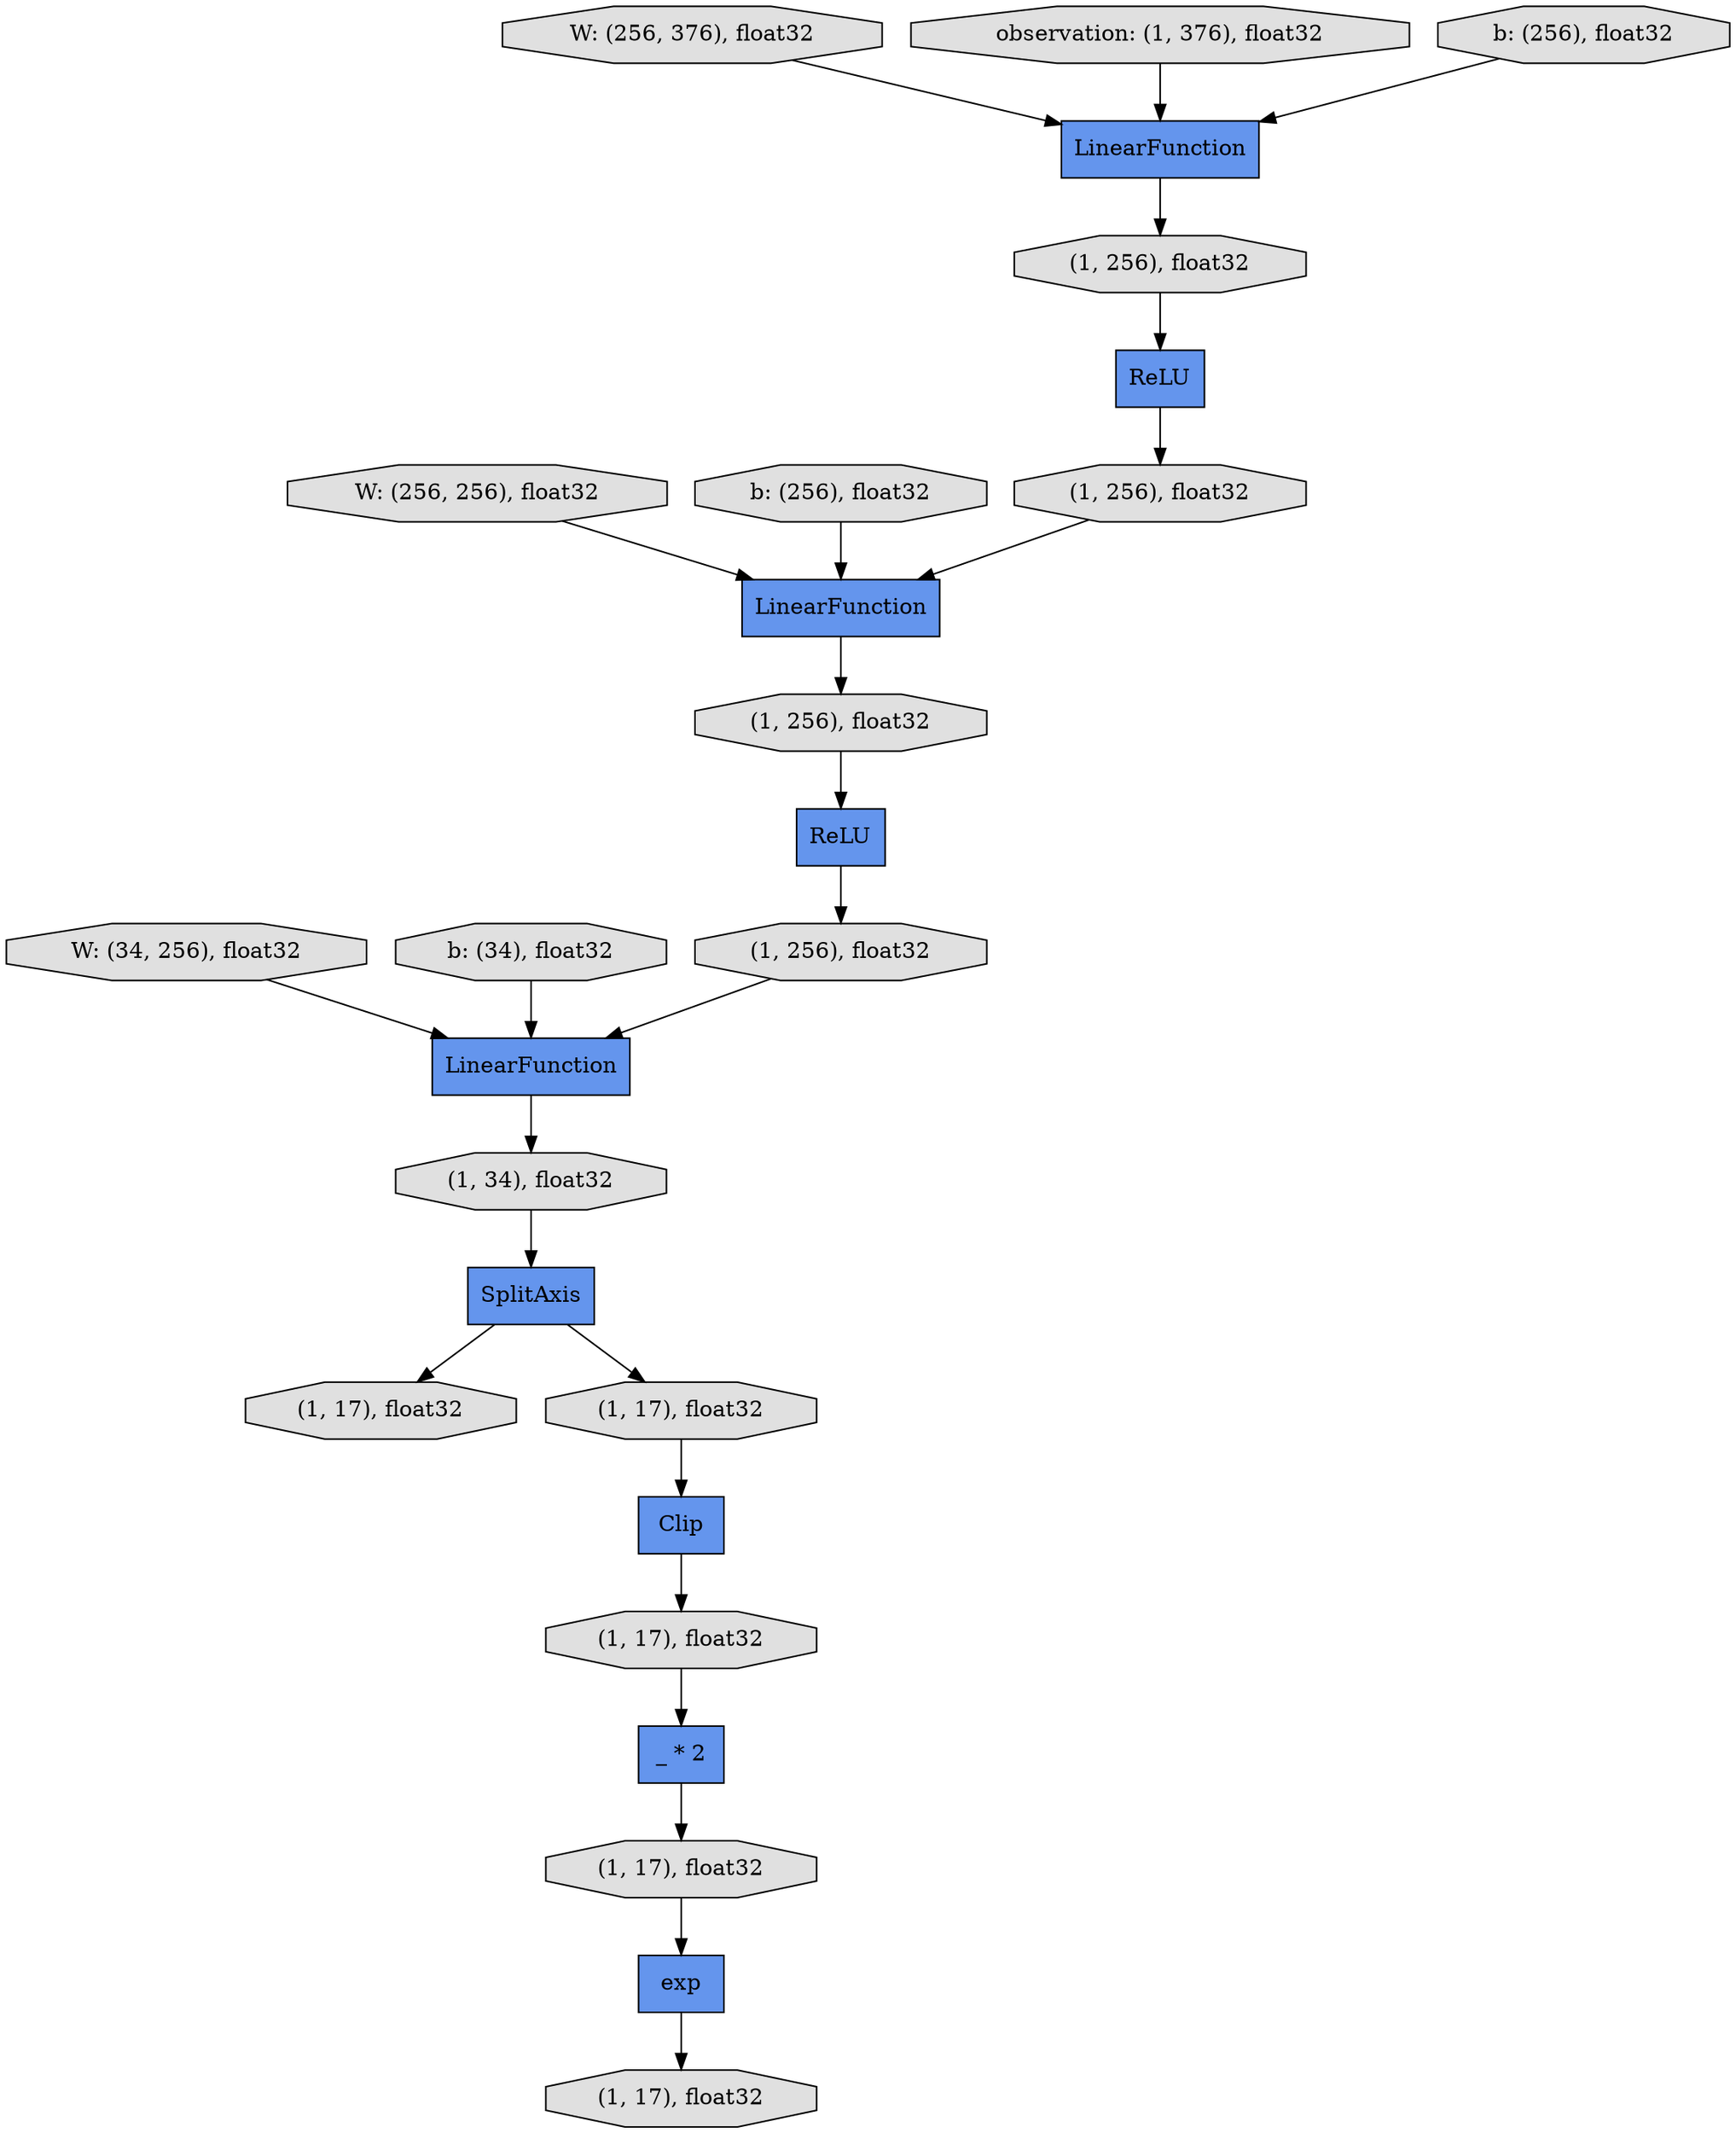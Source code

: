 digraph graphname{rankdir=TB;69282013256 [label="LinearFunction",shape="record",fillcolor="#6495ED",style="filled"];69282013312 [label="ReLU",shape="record",fillcolor="#6495ED",style="filled"];69282015440 [label="(1, 17), float32",shape="octagon",fillcolor="#E0E0E0",style="filled"];69281943792 [label="W: (256, 256), float32",shape="octagon",fillcolor="#E0E0E0",style="filled"];69282015496 [label="exp",shape="record",fillcolor="#6495ED",style="filled"];69282013480 [label="(1, 256), float32",shape="octagon",fillcolor="#E0E0E0",style="filled"];69282015664 [label="(1, 17), float32",shape="octagon",fillcolor="#E0E0E0",style="filled"];69281944016 [label="b: (256), float32",shape="octagon",fillcolor="#E0E0E0",style="filled"];69282013648 [label="ReLU",shape="record",fillcolor="#6495ED",style="filled"];69282013760 [label="(1, 256), float32",shape="octagon",fillcolor="#E0E0E0",style="filled"];69282013872 [label="LinearFunction",shape="record",fillcolor="#6495ED",style="filled"];69281944296 [label="W: (34, 256), float32",shape="octagon",fillcolor="#E0E0E0",style="filled"];69282014096 [label="(1, 256), float32",shape="octagon",fillcolor="#E0E0E0",style="filled"];4641784720 [label="W: (256, 376), float32",shape="octagon",fillcolor="#E0E0E0",style="filled"];69281944520 [label="b: (34), float32",shape="octagon",fillcolor="#E0E0E0",style="filled"];69282014152 [label="SplitAxis",shape="record",fillcolor="#6495ED",style="filled"];4681518048 [label="(1, 17), float32",shape="octagon",fillcolor="#E0E0E0",style="filled"];69282014264 [label="(1, 256), float32",shape="octagon",fillcolor="#E0E0E0",style="filled"];4681755784 [label="(1, 17), float32",shape="octagon",fillcolor="#E0E0E0",style="filled"];34765952224 [label="_ * 2",shape="record",fillcolor="#6495ED",style="filled"];69282014432 [label="LinearFunction",shape="record",fillcolor="#6495ED",style="filled"];69282014656 [label="(1, 34), float32",shape="octagon",fillcolor="#E0E0E0",style="filled"];69281975824 [label="observation: (1, 376), float32",shape="octagon",fillcolor="#E0E0E0",style="filled"];4462356128 [label="Clip",shape="record",fillcolor="#6495ED",style="filled"];69266046872 [label="b: (256), float32",shape="octagon",fillcolor="#E0E0E0",style="filled"];69282015216 [label="(1, 17), float32",shape="octagon",fillcolor="#E0E0E0",style="filled"];69266046872 -> 69282013256;69282013256 -> 69282013480;69282015216 -> 34765952224;69282014656 -> 69282014152;69281943792 -> 69282013872;69281944296 -> 69282014432;69282013480 -> 69282013312;69282013760 -> 69282013872;69282014264 -> 69282014432;69282013312 -> 69282013760;69282015440 -> 69282015496;69281944016 -> 69282013872;69281975824 -> 69282013256;69281944520 -> 69282014432;4462356128 -> 69282015216;69282014432 -> 69282014656;4641784720 -> 69282013256;4681755784 -> 4462356128;34765952224 -> 69282015440;69282014096 -> 69282013648;69282014152 -> 4681518048;69282014152 -> 4681755784;69282015496 -> 69282015664;69282013648 -> 69282014264;69282013872 -> 69282014096;}